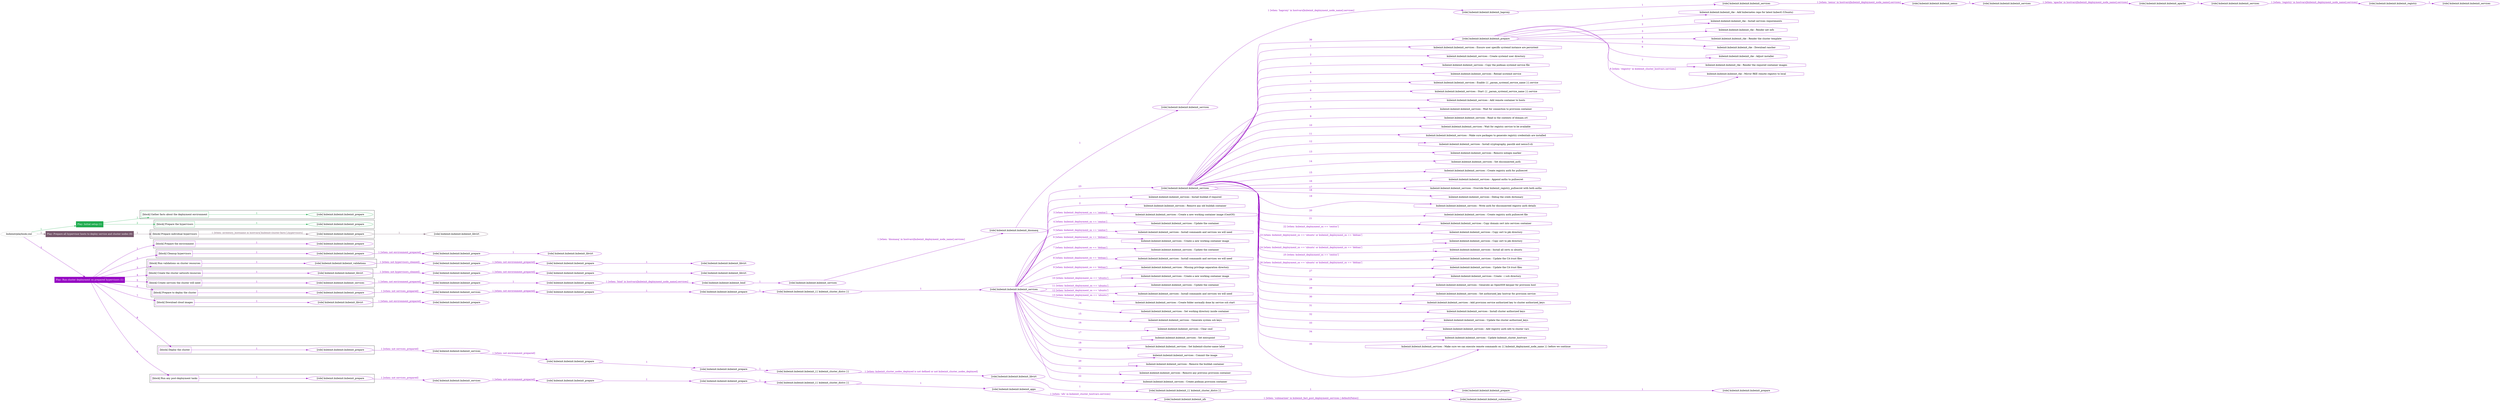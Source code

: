 digraph {
	graph [concentrate=true ordering=in rankdir=LR ratio=fill]
	edge [esep=5 sep=10]
	"kubeinit/playbook.yml" [id=root_node style=dotted]
	play_36600207 [label="Play: Initial setup (1)" color="#20ac50" fontcolor="#ffffff" id=play_36600207 shape=box style=filled tooltip=localhost]
	"kubeinit/playbook.yml" -> play_36600207 [label="1 " color="#20ac50" fontcolor="#20ac50" id=edge_8ca0c469 labeltooltip="1 " tooltip="1 "]
	subgraph "kubeinit.kubeinit.kubeinit_prepare" {
		role_40f78d04 [label="[role] kubeinit.kubeinit.kubeinit_prepare" color="#20ac50" id=role_40f78d04 tooltip="kubeinit.kubeinit.kubeinit_prepare"]
	}
	subgraph "kubeinit.kubeinit.kubeinit_prepare" {
		role_39e07226 [label="[role] kubeinit.kubeinit.kubeinit_prepare" color="#20ac50" id=role_39e07226 tooltip="kubeinit.kubeinit.kubeinit_prepare"]
	}
	subgraph "Play: Initial setup (1)" {
		play_36600207 -> block_689c0315 [label=1 color="#20ac50" fontcolor="#20ac50" id=edge_6d0d5698 labeltooltip=1 tooltip=1]
		subgraph cluster_block_689c0315 {
			block_689c0315 [label="[block] Gather facts about the deployment environment" color="#20ac50" id=block_689c0315 labeltooltip="Gather facts about the deployment environment" shape=box tooltip="Gather facts about the deployment environment"]
			block_689c0315 -> role_40f78d04 [label="1 " color="#20ac50" fontcolor="#20ac50" id=edge_80576fde labeltooltip="1 " tooltip="1 "]
		}
		play_36600207 -> block_a95a8f06 [label=2 color="#20ac50" fontcolor="#20ac50" id=edge_4c0a9257 labeltooltip=2 tooltip=2]
		subgraph cluster_block_a95a8f06 {
			block_a95a8f06 [label="[block] Prepare the hypervisors" color="#20ac50" id=block_a95a8f06 labeltooltip="Prepare the hypervisors" shape=box tooltip="Prepare the hypervisors"]
			block_a95a8f06 -> role_39e07226 [label="1 " color="#20ac50" fontcolor="#20ac50" id=edge_a6edf33b labeltooltip="1 " tooltip="1 "]
		}
	}
	play_8a3be6c2 [label="Play: Prepare all hypervisor hosts to deploy service and cluster nodes (0)" color="#76566b" fontcolor="#ffffff" id=play_8a3be6c2 shape=box style=filled tooltip="Play: Prepare all hypervisor hosts to deploy service and cluster nodes (0)"]
	"kubeinit/playbook.yml" -> play_8a3be6c2 [label="2 " color="#76566b" fontcolor="#76566b" id=edge_3a07bc07 labeltooltip="2 " tooltip="2 "]
	subgraph "kubeinit.kubeinit.kubeinit_libvirt" {
		role_49f1b522 [label="[role] kubeinit.kubeinit.kubeinit_libvirt" color="#76566b" id=role_49f1b522 tooltip="kubeinit.kubeinit.kubeinit_libvirt"]
	}
	subgraph "kubeinit.kubeinit.kubeinit_prepare" {
		role_62247577 [label="[role] kubeinit.kubeinit.kubeinit_prepare" color="#76566b" id=role_62247577 tooltip="kubeinit.kubeinit.kubeinit_prepare"]
		role_62247577 -> role_49f1b522 [label="1 " color="#76566b" fontcolor="#76566b" id=edge_616ef681 labeltooltip="1 " tooltip="1 "]
	}
	subgraph "Play: Prepare all hypervisor hosts to deploy service and cluster nodes (0)" {
		play_8a3be6c2 -> block_6b690548 [label=1 color="#76566b" fontcolor="#76566b" id=edge_b6925445 labeltooltip=1 tooltip=1]
		subgraph cluster_block_6b690548 {
			block_6b690548 [label="[block] Prepare individual hypervisors" color="#76566b" id=block_6b690548 labeltooltip="Prepare individual hypervisors" shape=box tooltip="Prepare individual hypervisors"]
			block_6b690548 -> role_62247577 [label="1 [when: inventory_hostname in hostvars['kubeinit-cluster-facts'].hypervisors]" color="#76566b" fontcolor="#76566b" id=edge_3c30e774 labeltooltip="1 [when: inventory_hostname in hostvars['kubeinit-cluster-facts'].hypervisors]" tooltip="1 [when: inventory_hostname in hostvars['kubeinit-cluster-facts'].hypervisors]"]
		}
	}
	play_5730c093 [label="Play: Run cluster deployment on prepared hypervisors (1)" color="#9609c3" fontcolor="#ffffff" id=play_5730c093 shape=box style=filled tooltip=localhost]
	"kubeinit/playbook.yml" -> play_5730c093 [label="3 " color="#9609c3" fontcolor="#9609c3" id=edge_936cf620 labeltooltip="3 " tooltip="3 "]
	subgraph "kubeinit.kubeinit.kubeinit_prepare" {
		role_afbb3558 [label="[role] kubeinit.kubeinit.kubeinit_prepare" color="#9609c3" id=role_afbb3558 tooltip="kubeinit.kubeinit.kubeinit_prepare"]
	}
	subgraph "kubeinit.kubeinit.kubeinit_libvirt" {
		role_a771a05e [label="[role] kubeinit.kubeinit.kubeinit_libvirt" color="#9609c3" id=role_a771a05e tooltip="kubeinit.kubeinit.kubeinit_libvirt"]
	}
	subgraph "kubeinit.kubeinit.kubeinit_prepare" {
		role_9a0e8060 [label="[role] kubeinit.kubeinit.kubeinit_prepare" color="#9609c3" id=role_9a0e8060 tooltip="kubeinit.kubeinit.kubeinit_prepare"]
		role_9a0e8060 -> role_a771a05e [label="1 " color="#9609c3" fontcolor="#9609c3" id=edge_e6e3dab8 labeltooltip="1 " tooltip="1 "]
	}
	subgraph "kubeinit.kubeinit.kubeinit_prepare" {
		role_b4ebb373 [label="[role] kubeinit.kubeinit.kubeinit_prepare" color="#9609c3" id=role_b4ebb373 tooltip="kubeinit.kubeinit.kubeinit_prepare"]
		role_b4ebb373 -> role_9a0e8060 [label="1 [when: not environment_prepared]" color="#9609c3" fontcolor="#9609c3" id=edge_bbd96e71 labeltooltip="1 [when: not environment_prepared]" tooltip="1 [when: not environment_prepared]"]
	}
	subgraph "kubeinit.kubeinit.kubeinit_libvirt" {
		role_97cdd488 [label="[role] kubeinit.kubeinit.kubeinit_libvirt" color="#9609c3" id=role_97cdd488 tooltip="kubeinit.kubeinit.kubeinit_libvirt"]
	}
	subgraph "kubeinit.kubeinit.kubeinit_prepare" {
		role_a931d263 [label="[role] kubeinit.kubeinit.kubeinit_prepare" color="#9609c3" id=role_a931d263 tooltip="kubeinit.kubeinit.kubeinit_prepare"]
		role_a931d263 -> role_97cdd488 [label="1 " color="#9609c3" fontcolor="#9609c3" id=edge_bd99ff38 labeltooltip="1 " tooltip="1 "]
	}
	subgraph "kubeinit.kubeinit.kubeinit_prepare" {
		role_934d7b1d [label="[role] kubeinit.kubeinit.kubeinit_prepare" color="#9609c3" id=role_934d7b1d tooltip="kubeinit.kubeinit.kubeinit_prepare"]
		role_934d7b1d -> role_a931d263 [label="1 [when: not environment_prepared]" color="#9609c3" fontcolor="#9609c3" id=edge_9317a96e labeltooltip="1 [when: not environment_prepared]" tooltip="1 [when: not environment_prepared]"]
	}
	subgraph "kubeinit.kubeinit.kubeinit_validations" {
		role_0ec77ddd [label="[role] kubeinit.kubeinit.kubeinit_validations" color="#9609c3" id=role_0ec77ddd tooltip="kubeinit.kubeinit.kubeinit_validations"]
		role_0ec77ddd -> role_934d7b1d [label="1 [when: not hypervisors_cleaned]" color="#9609c3" fontcolor="#9609c3" id=edge_970c1dc2 labeltooltip="1 [when: not hypervisors_cleaned]" tooltip="1 [when: not hypervisors_cleaned]"]
	}
	subgraph "kubeinit.kubeinit.kubeinit_libvirt" {
		role_eaad178a [label="[role] kubeinit.kubeinit.kubeinit_libvirt" color="#9609c3" id=role_eaad178a tooltip="kubeinit.kubeinit.kubeinit_libvirt"]
	}
	subgraph "kubeinit.kubeinit.kubeinit_prepare" {
		role_29bd32f8 [label="[role] kubeinit.kubeinit.kubeinit_prepare" color="#9609c3" id=role_29bd32f8 tooltip="kubeinit.kubeinit.kubeinit_prepare"]
		role_29bd32f8 -> role_eaad178a [label="1 " color="#9609c3" fontcolor="#9609c3" id=edge_5e160c08 labeltooltip="1 " tooltip="1 "]
	}
	subgraph "kubeinit.kubeinit.kubeinit_prepare" {
		role_c62e41a2 [label="[role] kubeinit.kubeinit.kubeinit_prepare" color="#9609c3" id=role_c62e41a2 tooltip="kubeinit.kubeinit.kubeinit_prepare"]
		role_c62e41a2 -> role_29bd32f8 [label="1 [when: not environment_prepared]" color="#9609c3" fontcolor="#9609c3" id=edge_34c25421 labeltooltip="1 [when: not environment_prepared]" tooltip="1 [when: not environment_prepared]"]
	}
	subgraph "kubeinit.kubeinit.kubeinit_libvirt" {
		role_11ffec40 [label="[role] kubeinit.kubeinit.kubeinit_libvirt" color="#9609c3" id=role_11ffec40 tooltip="kubeinit.kubeinit.kubeinit_libvirt"]
		role_11ffec40 -> role_c62e41a2 [label="1 [when: not hypervisors_cleaned]" color="#9609c3" fontcolor="#9609c3" id=edge_56dd7169 labeltooltip="1 [when: not hypervisors_cleaned]" tooltip="1 [when: not hypervisors_cleaned]"]
	}
	subgraph "kubeinit.kubeinit.kubeinit_services" {
		role_1e18f0aa [label="[role] kubeinit.kubeinit.kubeinit_services" color="#9609c3" id=role_1e18f0aa tooltip="kubeinit.kubeinit.kubeinit_services"]
	}
	subgraph "kubeinit.kubeinit.kubeinit_registry" {
		role_d12eb6ae [label="[role] kubeinit.kubeinit.kubeinit_registry" color="#9609c3" id=role_d12eb6ae tooltip="kubeinit.kubeinit.kubeinit_registry"]
		role_d12eb6ae -> role_1e18f0aa [label="1 " color="#9609c3" fontcolor="#9609c3" id=edge_eeda302d labeltooltip="1 " tooltip="1 "]
	}
	subgraph "kubeinit.kubeinit.kubeinit_services" {
		role_8e77c6ef [label="[role] kubeinit.kubeinit.kubeinit_services" color="#9609c3" id=role_8e77c6ef tooltip="kubeinit.kubeinit.kubeinit_services"]
		role_8e77c6ef -> role_d12eb6ae [label="1 [when: 'registry' in hostvars[kubeinit_deployment_node_name].services]" color="#9609c3" fontcolor="#9609c3" id=edge_0a766f05 labeltooltip="1 [when: 'registry' in hostvars[kubeinit_deployment_node_name].services]" tooltip="1 [when: 'registry' in hostvars[kubeinit_deployment_node_name].services]"]
	}
	subgraph "kubeinit.kubeinit.kubeinit_apache" {
		role_786febec [label="[role] kubeinit.kubeinit.kubeinit_apache" color="#9609c3" id=role_786febec tooltip="kubeinit.kubeinit.kubeinit_apache"]
		role_786febec -> role_8e77c6ef [label="1 " color="#9609c3" fontcolor="#9609c3" id=edge_d592caa1 labeltooltip="1 " tooltip="1 "]
	}
	subgraph "kubeinit.kubeinit.kubeinit_services" {
		role_ca6ac748 [label="[role] kubeinit.kubeinit.kubeinit_services" color="#9609c3" id=role_ca6ac748 tooltip="kubeinit.kubeinit.kubeinit_services"]
		role_ca6ac748 -> role_786febec [label="1 [when: 'apache' in hostvars[kubeinit_deployment_node_name].services]" color="#9609c3" fontcolor="#9609c3" id=edge_fb642fc2 labeltooltip="1 [when: 'apache' in hostvars[kubeinit_deployment_node_name].services]" tooltip="1 [when: 'apache' in hostvars[kubeinit_deployment_node_name].services]"]
	}
	subgraph "kubeinit.kubeinit.kubeinit_nexus" {
		role_7aa4c09b [label="[role] kubeinit.kubeinit.kubeinit_nexus" color="#9609c3" id=role_7aa4c09b tooltip="kubeinit.kubeinit.kubeinit_nexus"]
		role_7aa4c09b -> role_ca6ac748 [label="1 " color="#9609c3" fontcolor="#9609c3" id=edge_1f1dc25f labeltooltip="1 " tooltip="1 "]
	}
	subgraph "kubeinit.kubeinit.kubeinit_services" {
		role_0f6823d0 [label="[role] kubeinit.kubeinit.kubeinit_services" color="#9609c3" id=role_0f6823d0 tooltip="kubeinit.kubeinit.kubeinit_services"]
		role_0f6823d0 -> role_7aa4c09b [label="1 [when: 'nexus' in hostvars[kubeinit_deployment_node_name].services]" color="#9609c3" fontcolor="#9609c3" id=edge_3cc731c8 labeltooltip="1 [when: 'nexus' in hostvars[kubeinit_deployment_node_name].services]" tooltip="1 [when: 'nexus' in hostvars[kubeinit_deployment_node_name].services]"]
	}
	subgraph "kubeinit.kubeinit.kubeinit_haproxy" {
		role_0e31452b [label="[role] kubeinit.kubeinit.kubeinit_haproxy" color="#9609c3" id=role_0e31452b tooltip="kubeinit.kubeinit.kubeinit_haproxy"]
		role_0e31452b -> role_0f6823d0 [label="1 " color="#9609c3" fontcolor="#9609c3" id=edge_cad9443b labeltooltip="1 " tooltip="1 "]
	}
	subgraph "kubeinit.kubeinit.kubeinit_services" {
		role_7c5d6190 [label="[role] kubeinit.kubeinit.kubeinit_services" color="#9609c3" id=role_7c5d6190 tooltip="kubeinit.kubeinit.kubeinit_services"]
		role_7c5d6190 -> role_0e31452b [label="1 [when: 'haproxy' in hostvars[kubeinit_deployment_node_name].services]" color="#9609c3" fontcolor="#9609c3" id=edge_80e499c8 labeltooltip="1 [when: 'haproxy' in hostvars[kubeinit_deployment_node_name].services]" tooltip="1 [when: 'haproxy' in hostvars[kubeinit_deployment_node_name].services]"]
	}
	subgraph "kubeinit.kubeinit.kubeinit_dnsmasq" {
		role_066e0f56 [label="[role] kubeinit.kubeinit.kubeinit_dnsmasq" color="#9609c3" id=role_066e0f56 tooltip="kubeinit.kubeinit.kubeinit_dnsmasq"]
		role_066e0f56 -> role_7c5d6190 [label="1 " color="#9609c3" fontcolor="#9609c3" id=edge_73cbe9dd labeltooltip="1 " tooltip="1 "]
	}
	subgraph "kubeinit.kubeinit.kubeinit_services" {
		role_c663b938 [label="[role] kubeinit.kubeinit.kubeinit_services" color="#9609c3" id=role_c663b938 tooltip="kubeinit.kubeinit.kubeinit_services"]
		role_c663b938 -> role_066e0f56 [label="1 [when: 'dnsmasq' in hostvars[kubeinit_deployment_node_name].services]" color="#9609c3" fontcolor="#9609c3" id=edge_7b62e966 labeltooltip="1 [when: 'dnsmasq' in hostvars[kubeinit_deployment_node_name].services]" tooltip="1 [when: 'dnsmasq' in hostvars[kubeinit_deployment_node_name].services]"]
	}
	subgraph "kubeinit.kubeinit.kubeinit_bind" {
		role_5032b51f [label="[role] kubeinit.kubeinit.kubeinit_bind" color="#9609c3" id=role_5032b51f tooltip="kubeinit.kubeinit.kubeinit_bind"]
		role_5032b51f -> role_c663b938 [label="1 " color="#9609c3" fontcolor="#9609c3" id=edge_0d14f16e labeltooltip="1 " tooltip="1 "]
	}
	subgraph "kubeinit.kubeinit.kubeinit_prepare" {
		role_a3ce1922 [label="[role] kubeinit.kubeinit.kubeinit_prepare" color="#9609c3" id=role_a3ce1922 tooltip="kubeinit.kubeinit.kubeinit_prepare"]
		role_a3ce1922 -> role_5032b51f [label="1 [when: 'bind' in hostvars[kubeinit_deployment_node_name].services]" color="#9609c3" fontcolor="#9609c3" id=edge_03561fbb labeltooltip="1 [when: 'bind' in hostvars[kubeinit_deployment_node_name].services]" tooltip="1 [when: 'bind' in hostvars[kubeinit_deployment_node_name].services]"]
	}
	subgraph "kubeinit.kubeinit.kubeinit_prepare" {
		role_dcfea736 [label="[role] kubeinit.kubeinit.kubeinit_prepare" color="#9609c3" id=role_dcfea736 tooltip="kubeinit.kubeinit.kubeinit_prepare"]
		role_dcfea736 -> role_a3ce1922 [label="1 " color="#9609c3" fontcolor="#9609c3" id=edge_46b7e909 labeltooltip="1 " tooltip="1 "]
	}
	subgraph "kubeinit.kubeinit.kubeinit_services" {
		role_7f4c1078 [label="[role] kubeinit.kubeinit.kubeinit_services" color="#9609c3" id=role_7f4c1078 tooltip="kubeinit.kubeinit.kubeinit_services"]
		role_7f4c1078 -> role_dcfea736 [label="1 [when: not environment_prepared]" color="#9609c3" fontcolor="#9609c3" id=edge_505c0f69 labeltooltip="1 [when: not environment_prepared]" tooltip="1 [when: not environment_prepared]"]
	}
	subgraph "kubeinit.kubeinit.kubeinit_prepare" {
		role_a2ef8e57 [label="[role] kubeinit.kubeinit.kubeinit_prepare" color="#9609c3" id=role_a2ef8e57 tooltip="kubeinit.kubeinit.kubeinit_prepare"]
		task_3e641977 [label="kubeinit.kubeinit.kubeinit_rke : Add kubernetes repo for latest kubectl (Ubuntu)" color="#9609c3" hello="kubeinit.kubeinit.kubeinit_rke : Add kubernetes repo for latest kubectl (Ubuntu)" id=task_3e641977 shape=octagon tooltip="kubeinit.kubeinit.kubeinit_rke : Add kubernetes repo for latest kubectl (Ubuntu)"]
		role_a2ef8e57 -> task_3e641977 [label="1 " color="#9609c3" fontcolor="#9609c3" id=edge_32e83617 labeltooltip="1 " tooltip="1 "]
		task_abfe2e0f [label="kubeinit.kubeinit.kubeinit_rke : Install services requirements" color="#9609c3" hello="kubeinit.kubeinit.kubeinit_rke : Install services requirements" id=task_abfe2e0f shape=octagon tooltip="kubeinit.kubeinit.kubeinit_rke : Install services requirements"]
		role_a2ef8e57 -> task_abfe2e0f [label="2 " color="#9609c3" fontcolor="#9609c3" id=edge_9d224553 labeltooltip="2 " tooltip="2 "]
		task_6d5c64e2 [label="kubeinit.kubeinit.kubeinit_rke : Render net info" color="#9609c3" hello="kubeinit.kubeinit.kubeinit_rke : Render net info" id=task_6d5c64e2 shape=octagon tooltip="kubeinit.kubeinit.kubeinit_rke : Render net info"]
		role_a2ef8e57 -> task_6d5c64e2 [label="3 " color="#9609c3" fontcolor="#9609c3" id=edge_fb332752 labeltooltip="3 " tooltip="3 "]
		task_1ad5f45e [label="kubeinit.kubeinit.kubeinit_rke : Render the cluster template" color="#9609c3" hello="kubeinit.kubeinit.kubeinit_rke : Render the cluster template" id=task_1ad5f45e shape=octagon tooltip="kubeinit.kubeinit.kubeinit_rke : Render the cluster template"]
		role_a2ef8e57 -> task_1ad5f45e [label="4 " color="#9609c3" fontcolor="#9609c3" id=edge_dd7fc434 labeltooltip="4 " tooltip="4 "]
		task_97a7b7ef [label="kubeinit.kubeinit.kubeinit_rke : Download rancher" color="#9609c3" hello="kubeinit.kubeinit.kubeinit_rke : Download rancher" id=task_97a7b7ef shape=octagon tooltip="kubeinit.kubeinit.kubeinit_rke : Download rancher"]
		role_a2ef8e57 -> task_97a7b7ef [label="5 " color="#9609c3" fontcolor="#9609c3" id=edge_e940cd32 labeltooltip="5 " tooltip="5 "]
		task_c7c53708 [label="kubeinit.kubeinit.kubeinit_rke : Adjust installer" color="#9609c3" hello="kubeinit.kubeinit.kubeinit_rke : Adjust installer" id=task_c7c53708 shape=octagon tooltip="kubeinit.kubeinit.kubeinit_rke : Adjust installer"]
		role_a2ef8e57 -> task_c7c53708 [label="6 " color="#9609c3" fontcolor="#9609c3" id=edge_06e197e2 labeltooltip="6 " tooltip="6 "]
		task_36725707 [label="kubeinit.kubeinit.kubeinit_rke : Render the required container images" color="#9609c3" hello="kubeinit.kubeinit.kubeinit_rke : Render the required container images" id=task_36725707 shape=octagon tooltip="kubeinit.kubeinit.kubeinit_rke : Render the required container images"]
		role_a2ef8e57 -> task_36725707 [label="7 " color="#9609c3" fontcolor="#9609c3" id=edge_478ed36e labeltooltip="7 " tooltip="7 "]
		task_9ded7741 [label="kubeinit.kubeinit.kubeinit_rke : Mirror RKE remote registry to local" color="#9609c3" hello="kubeinit.kubeinit.kubeinit_rke : Mirror RKE remote registry to local" id=task_9ded7741 shape=octagon tooltip="kubeinit.kubeinit.kubeinit_rke : Mirror RKE remote registry to local"]
		role_a2ef8e57 -> task_9ded7741 [label="8 [when: 'registry' in kubeinit_cluster_hostvars.services]" color="#9609c3" fontcolor="#9609c3" id=edge_d3a864c6 labeltooltip="8 [when: 'registry' in kubeinit_cluster_hostvars.services]" tooltip="8 [when: 'registry' in kubeinit_cluster_hostvars.services]"]
	}
	subgraph "kubeinit.kubeinit.kubeinit_services" {
		role_83ef816b [label="[role] kubeinit.kubeinit.kubeinit_services" color="#9609c3" id=role_83ef816b tooltip="kubeinit.kubeinit.kubeinit_services"]
		task_42cd2db9 [label="kubeinit.kubeinit.kubeinit_services : Ensure user specific systemd instance are persistent" color="#9609c3" hello="kubeinit.kubeinit.kubeinit_services : Ensure user specific systemd instance are persistent" id=task_42cd2db9 shape=octagon tooltip="kubeinit.kubeinit.kubeinit_services : Ensure user specific systemd instance are persistent"]
		role_83ef816b -> task_42cd2db9 [label="1 " color="#9609c3" fontcolor="#9609c3" id=edge_aea44856 labeltooltip="1 " tooltip="1 "]
		task_5a15037f [label="kubeinit.kubeinit.kubeinit_services : Create systemd user directory" color="#9609c3" hello="kubeinit.kubeinit.kubeinit_services : Create systemd user directory" id=task_5a15037f shape=octagon tooltip="kubeinit.kubeinit.kubeinit_services : Create systemd user directory"]
		role_83ef816b -> task_5a15037f [label="2 " color="#9609c3" fontcolor="#9609c3" id=edge_9f82e30f labeltooltip="2 " tooltip="2 "]
		task_ae4e157f [label="kubeinit.kubeinit.kubeinit_services : Copy the podman systemd service file" color="#9609c3" hello="kubeinit.kubeinit.kubeinit_services : Copy the podman systemd service file" id=task_ae4e157f shape=octagon tooltip="kubeinit.kubeinit.kubeinit_services : Copy the podman systemd service file"]
		role_83ef816b -> task_ae4e157f [label="3 " color="#9609c3" fontcolor="#9609c3" id=edge_3c906fed labeltooltip="3 " tooltip="3 "]
		task_7e207f13 [label="kubeinit.kubeinit.kubeinit_services : Reload systemd service" color="#9609c3" hello="kubeinit.kubeinit.kubeinit_services : Reload systemd service" id=task_7e207f13 shape=octagon tooltip="kubeinit.kubeinit.kubeinit_services : Reload systemd service"]
		role_83ef816b -> task_7e207f13 [label="4 " color="#9609c3" fontcolor="#9609c3" id=edge_da4d553f labeltooltip="4 " tooltip="4 "]
		task_b2ccfaa5 [label="kubeinit.kubeinit.kubeinit_services : Enable {{ _param_systemd_service_name }}.service" color="#9609c3" hello="kubeinit.kubeinit.kubeinit_services : Enable {{ _param_systemd_service_name }}.service" id=task_b2ccfaa5 shape=octagon tooltip="kubeinit.kubeinit.kubeinit_services : Enable {{ _param_systemd_service_name }}.service"]
		role_83ef816b -> task_b2ccfaa5 [label="5 " color="#9609c3" fontcolor="#9609c3" id=edge_dcc43a18 labeltooltip="5 " tooltip="5 "]
		task_bdf73be1 [label="kubeinit.kubeinit.kubeinit_services : Start {{ _param_systemd_service_name }}.service" color="#9609c3" hello="kubeinit.kubeinit.kubeinit_services : Start {{ _param_systemd_service_name }}.service" id=task_bdf73be1 shape=octagon tooltip="kubeinit.kubeinit.kubeinit_services : Start {{ _param_systemd_service_name }}.service"]
		role_83ef816b -> task_bdf73be1 [label="6 " color="#9609c3" fontcolor="#9609c3" id=edge_225f743c labeltooltip="6 " tooltip="6 "]
		task_e42975f0 [label="kubeinit.kubeinit.kubeinit_services : Add remote container to hosts" color="#9609c3" hello="kubeinit.kubeinit.kubeinit_services : Add remote container to hosts" id=task_e42975f0 shape=octagon tooltip="kubeinit.kubeinit.kubeinit_services : Add remote container to hosts"]
		role_83ef816b -> task_e42975f0 [label="7 " color="#9609c3" fontcolor="#9609c3" id=edge_bd6e1761 labeltooltip="7 " tooltip="7 "]
		task_1a046b90 [label="kubeinit.kubeinit.kubeinit_services : Wait for connection to provision container" color="#9609c3" hello="kubeinit.kubeinit.kubeinit_services : Wait for connection to provision container" id=task_1a046b90 shape=octagon tooltip="kubeinit.kubeinit.kubeinit_services : Wait for connection to provision container"]
		role_83ef816b -> task_1a046b90 [label="8 " color="#9609c3" fontcolor="#9609c3" id=edge_2147a2c1 labeltooltip="8 " tooltip="8 "]
		task_4da0cb88 [label="kubeinit.kubeinit.kubeinit_services : Read in the contents of domain.crt" color="#9609c3" hello="kubeinit.kubeinit.kubeinit_services : Read in the contents of domain.crt" id=task_4da0cb88 shape=octagon tooltip="kubeinit.kubeinit.kubeinit_services : Read in the contents of domain.crt"]
		role_83ef816b -> task_4da0cb88 [label="9 " color="#9609c3" fontcolor="#9609c3" id=edge_2b8551d1 labeltooltip="9 " tooltip="9 "]
		task_c9e6df2d [label="kubeinit.kubeinit.kubeinit_services : Wait for registry service to be available" color="#9609c3" hello="kubeinit.kubeinit.kubeinit_services : Wait for registry service to be available" id=task_c9e6df2d shape=octagon tooltip="kubeinit.kubeinit.kubeinit_services : Wait for registry service to be available"]
		role_83ef816b -> task_c9e6df2d [label="10 " color="#9609c3" fontcolor="#9609c3" id=edge_b84524c6 labeltooltip="10 " tooltip="10 "]
		task_d5e68450 [label="kubeinit.kubeinit.kubeinit_services : Make sure packages to generate registry credentials are installed" color="#9609c3" hello="kubeinit.kubeinit.kubeinit_services : Make sure packages to generate registry credentials are installed" id=task_d5e68450 shape=octagon tooltip="kubeinit.kubeinit.kubeinit_services : Make sure packages to generate registry credentials are installed"]
		role_83ef816b -> task_d5e68450 [label="11 " color="#9609c3" fontcolor="#9609c3" id=edge_5f7e0885 labeltooltip="11 " tooltip="11 "]
		task_04d89295 [label="kubeinit.kubeinit.kubeinit_services : Install cryptography, passlib and nexus3-cli" color="#9609c3" hello="kubeinit.kubeinit.kubeinit_services : Install cryptography, passlib and nexus3-cli" id=task_04d89295 shape=octagon tooltip="kubeinit.kubeinit.kubeinit_services : Install cryptography, passlib and nexus3-cli"]
		role_83ef816b -> task_04d89295 [label="12 " color="#9609c3" fontcolor="#9609c3" id=edge_6220e110 labeltooltip="12 " tooltip="12 "]
		task_c7e4e363 [label="kubeinit.kubeinit.kubeinit_services : Remove nologin marker" color="#9609c3" hello="kubeinit.kubeinit.kubeinit_services : Remove nologin marker" id=task_c7e4e363 shape=octagon tooltip="kubeinit.kubeinit.kubeinit_services : Remove nologin marker"]
		role_83ef816b -> task_c7e4e363 [label="13 " color="#9609c3" fontcolor="#9609c3" id=edge_5dee631f labeltooltip="13 " tooltip="13 "]
		task_32b3db18 [label="kubeinit.kubeinit.kubeinit_services : Set disconnected_auth" color="#9609c3" hello="kubeinit.kubeinit.kubeinit_services : Set disconnected_auth" id=task_32b3db18 shape=octagon tooltip="kubeinit.kubeinit.kubeinit_services : Set disconnected_auth"]
		role_83ef816b -> task_32b3db18 [label="14 " color="#9609c3" fontcolor="#9609c3" id=edge_7c5b140c labeltooltip="14 " tooltip="14 "]
		task_2e26edca [label="kubeinit.kubeinit.kubeinit_services : Create registry auth for pullsecret" color="#9609c3" hello="kubeinit.kubeinit.kubeinit_services : Create registry auth for pullsecret" id=task_2e26edca shape=octagon tooltip="kubeinit.kubeinit.kubeinit_services : Create registry auth for pullsecret"]
		role_83ef816b -> task_2e26edca [label="15 " color="#9609c3" fontcolor="#9609c3" id=edge_6d1513fc labeltooltip="15 " tooltip="15 "]
		task_79f5f2f3 [label="kubeinit.kubeinit.kubeinit_services : Append auths to pullsecret" color="#9609c3" hello="kubeinit.kubeinit.kubeinit_services : Append auths to pullsecret" id=task_79f5f2f3 shape=octagon tooltip="kubeinit.kubeinit.kubeinit_services : Append auths to pullsecret"]
		role_83ef816b -> task_79f5f2f3 [label="16 " color="#9609c3" fontcolor="#9609c3" id=edge_e8e650e9 labeltooltip="16 " tooltip="16 "]
		task_01979609 [label="kubeinit.kubeinit.kubeinit_services : Override final kubeinit_registry_pullsecret with both auths" color="#9609c3" hello="kubeinit.kubeinit.kubeinit_services : Override final kubeinit_registry_pullsecret with both auths" id=task_01979609 shape=octagon tooltip="kubeinit.kubeinit.kubeinit_services : Override final kubeinit_registry_pullsecret with both auths"]
		role_83ef816b -> task_01979609 [label="17 " color="#9609c3" fontcolor="#9609c3" id=edge_c5617fc1 labeltooltip="17 " tooltip="17 "]
		task_2ce51c09 [label="kubeinit.kubeinit.kubeinit_services : Debug the creds dictionary" color="#9609c3" hello="kubeinit.kubeinit.kubeinit_services : Debug the creds dictionary" id=task_2ce51c09 shape=octagon tooltip="kubeinit.kubeinit.kubeinit_services : Debug the creds dictionary"]
		role_83ef816b -> task_2ce51c09 [label="18 " color="#9609c3" fontcolor="#9609c3" id=edge_c20a4760 labeltooltip="18 " tooltip="18 "]
		task_a362d4c2 [label="kubeinit.kubeinit.kubeinit_services : Write auth for disconnected registry auth details" color="#9609c3" hello="kubeinit.kubeinit.kubeinit_services : Write auth for disconnected registry auth details" id=task_a362d4c2 shape=octagon tooltip="kubeinit.kubeinit.kubeinit_services : Write auth for disconnected registry auth details"]
		role_83ef816b -> task_a362d4c2 [label="19 " color="#9609c3" fontcolor="#9609c3" id=edge_ef8a8b8c labeltooltip="19 " tooltip="19 "]
		task_53cd56e2 [label="kubeinit.kubeinit.kubeinit_services : Create registry auth pullsecret file" color="#9609c3" hello="kubeinit.kubeinit.kubeinit_services : Create registry auth pullsecret file" id=task_53cd56e2 shape=octagon tooltip="kubeinit.kubeinit.kubeinit_services : Create registry auth pullsecret file"]
		role_83ef816b -> task_53cd56e2 [label="20 " color="#9609c3" fontcolor="#9609c3" id=edge_02bf7631 labeltooltip="20 " tooltip="20 "]
		task_0092297e [label="kubeinit.kubeinit.kubeinit_services : Copy domain cert into services container" color="#9609c3" hello="kubeinit.kubeinit.kubeinit_services : Copy domain cert into services container" id=task_0092297e shape=octagon tooltip="kubeinit.kubeinit.kubeinit_services : Copy domain cert into services container"]
		role_83ef816b -> task_0092297e [label="21 " color="#9609c3" fontcolor="#9609c3" id=edge_b1c63d73 labeltooltip="21 " tooltip="21 "]
		task_d4481b01 [label="kubeinit.kubeinit.kubeinit_services : Copy cert to pki directory" color="#9609c3" hello="kubeinit.kubeinit.kubeinit_services : Copy cert to pki directory" id=task_d4481b01 shape=octagon tooltip="kubeinit.kubeinit.kubeinit_services : Copy cert to pki directory"]
		role_83ef816b -> task_d4481b01 [label="22 [when: kubeinit_deployment_os == 'centos']" color="#9609c3" fontcolor="#9609c3" id=edge_05b01783 labeltooltip="22 [when: kubeinit_deployment_os == 'centos']" tooltip="22 [when: kubeinit_deployment_os == 'centos']"]
		task_7f94b070 [label="kubeinit.kubeinit.kubeinit_services : Copy cert to pki directory" color="#9609c3" hello="kubeinit.kubeinit.kubeinit_services : Copy cert to pki directory" id=task_7f94b070 shape=octagon tooltip="kubeinit.kubeinit.kubeinit_services : Copy cert to pki directory"]
		role_83ef816b -> task_7f94b070 [label="23 [when: kubeinit_deployment_os == 'ubuntu' or kubeinit_deployment_os == 'debian']" color="#9609c3" fontcolor="#9609c3" id=edge_03ff5238 labeltooltip="23 [when: kubeinit_deployment_os == 'ubuntu' or kubeinit_deployment_os == 'debian']" tooltip="23 [when: kubeinit_deployment_os == 'ubuntu' or kubeinit_deployment_os == 'debian']"]
		task_80c9970d [label="kubeinit.kubeinit.kubeinit_services : Install all certs in ubuntu" color="#9609c3" hello="kubeinit.kubeinit.kubeinit_services : Install all certs in ubuntu" id=task_80c9970d shape=octagon tooltip="kubeinit.kubeinit.kubeinit_services : Install all certs in ubuntu"]
		role_83ef816b -> task_80c9970d [label="24 [when: kubeinit_deployment_os == 'ubuntu' or kubeinit_deployment_os == 'debian']" color="#9609c3" fontcolor="#9609c3" id=edge_1c4baf88 labeltooltip="24 [when: kubeinit_deployment_os == 'ubuntu' or kubeinit_deployment_os == 'debian']" tooltip="24 [when: kubeinit_deployment_os == 'ubuntu' or kubeinit_deployment_os == 'debian']"]
		task_909e8a0d [label="kubeinit.kubeinit.kubeinit_services : Update the CA trust files" color="#9609c3" hello="kubeinit.kubeinit.kubeinit_services : Update the CA trust files" id=task_909e8a0d shape=octagon tooltip="kubeinit.kubeinit.kubeinit_services : Update the CA trust files"]
		role_83ef816b -> task_909e8a0d [label="25 [when: kubeinit_deployment_os == 'centos']" color="#9609c3" fontcolor="#9609c3" id=edge_4b18c07f labeltooltip="25 [when: kubeinit_deployment_os == 'centos']" tooltip="25 [when: kubeinit_deployment_os == 'centos']"]
		task_f86bf09c [label="kubeinit.kubeinit.kubeinit_services : Update the CA trust files" color="#9609c3" hello="kubeinit.kubeinit.kubeinit_services : Update the CA trust files" id=task_f86bf09c shape=octagon tooltip="kubeinit.kubeinit.kubeinit_services : Update the CA trust files"]
		role_83ef816b -> task_f86bf09c [label="26 [when: kubeinit_deployment_os == 'ubuntu' or kubeinit_deployment_os == 'debian']" color="#9609c3" fontcolor="#9609c3" id=edge_646bab70 labeltooltip="26 [when: kubeinit_deployment_os == 'ubuntu' or kubeinit_deployment_os == 'debian']" tooltip="26 [when: kubeinit_deployment_os == 'ubuntu' or kubeinit_deployment_os == 'debian']"]
		task_8e850f1f [label="kubeinit.kubeinit.kubeinit_services : Create ~/.ssh directory" color="#9609c3" hello="kubeinit.kubeinit.kubeinit_services : Create ~/.ssh directory" id=task_8e850f1f shape=octagon tooltip="kubeinit.kubeinit.kubeinit_services : Create ~/.ssh directory"]
		role_83ef816b -> task_8e850f1f [label="27 " color="#9609c3" fontcolor="#9609c3" id=edge_82735d25 labeltooltip="27 " tooltip="27 "]
		task_6f003157 [label="kubeinit.kubeinit.kubeinit_services : Generate an OpenSSH keypair for provision host" color="#9609c3" hello="kubeinit.kubeinit.kubeinit_services : Generate an OpenSSH keypair for provision host" id=task_6f003157 shape=octagon tooltip="kubeinit.kubeinit.kubeinit_services : Generate an OpenSSH keypair for provision host"]
		role_83ef816b -> task_6f003157 [label="28 " color="#9609c3" fontcolor="#9609c3" id=edge_1edec0e3 labeltooltip="28 " tooltip="28 "]
		task_26adb11a [label="kubeinit.kubeinit.kubeinit_services : Set authorized_key hostvar for provision service" color="#9609c3" hello="kubeinit.kubeinit.kubeinit_services : Set authorized_key hostvar for provision service" id=task_26adb11a shape=octagon tooltip="kubeinit.kubeinit.kubeinit_services : Set authorized_key hostvar for provision service"]
		role_83ef816b -> task_26adb11a [label="29 " color="#9609c3" fontcolor="#9609c3" id=edge_552d62d2 labeltooltip="29 " tooltip="29 "]
		task_4a8b2013 [label="kubeinit.kubeinit.kubeinit_services : Add provision service authorized key to cluster authorized_keys" color="#9609c3" hello="kubeinit.kubeinit.kubeinit_services : Add provision service authorized key to cluster authorized_keys" id=task_4a8b2013 shape=octagon tooltip="kubeinit.kubeinit.kubeinit_services : Add provision service authorized key to cluster authorized_keys"]
		role_83ef816b -> task_4a8b2013 [label="30 " color="#9609c3" fontcolor="#9609c3" id=edge_693b5f52 labeltooltip="30 " tooltip="30 "]
		task_99123295 [label="kubeinit.kubeinit.kubeinit_services : Install cluster authorized keys" color="#9609c3" hello="kubeinit.kubeinit.kubeinit_services : Install cluster authorized keys" id=task_99123295 shape=octagon tooltip="kubeinit.kubeinit.kubeinit_services : Install cluster authorized keys"]
		role_83ef816b -> task_99123295 [label="31 " color="#9609c3" fontcolor="#9609c3" id=edge_31cda1d2 labeltooltip="31 " tooltip="31 "]
		task_0adc0087 [label="kubeinit.kubeinit.kubeinit_services : Update the cluster authorized_keys" color="#9609c3" hello="kubeinit.kubeinit.kubeinit_services : Update the cluster authorized_keys" id=task_0adc0087 shape=octagon tooltip="kubeinit.kubeinit.kubeinit_services : Update the cluster authorized_keys"]
		role_83ef816b -> task_0adc0087 [label="32 " color="#9609c3" fontcolor="#9609c3" id=edge_bd4e48ba labeltooltip="32 " tooltip="32 "]
		task_e2590340 [label="kubeinit.kubeinit.kubeinit_services : Add registry auth info to cluster vars" color="#9609c3" hello="kubeinit.kubeinit.kubeinit_services : Add registry auth info to cluster vars" id=task_e2590340 shape=octagon tooltip="kubeinit.kubeinit.kubeinit_services : Add registry auth info to cluster vars"]
		role_83ef816b -> task_e2590340 [label="33 " color="#9609c3" fontcolor="#9609c3" id=edge_e6dc0233 labeltooltip="33 " tooltip="33 "]
		task_41d6be0e [label="kubeinit.kubeinit.kubeinit_services : Update kubeinit_cluster_hostvars" color="#9609c3" hello="kubeinit.kubeinit.kubeinit_services : Update kubeinit_cluster_hostvars" id=task_41d6be0e shape=octagon tooltip="kubeinit.kubeinit.kubeinit_services : Update kubeinit_cluster_hostvars"]
		role_83ef816b -> task_41d6be0e [label="34 " color="#9609c3" fontcolor="#9609c3" id=edge_ee464b42 labeltooltip="34 " tooltip="34 "]
		task_42729ccd [label="kubeinit.kubeinit.kubeinit_services : Make sure we can execute remote commands on {{ kubeinit_deployment_node_name }} before we continue" color="#9609c3" hello="kubeinit.kubeinit.kubeinit_services : Make sure we can execute remote commands on {{ kubeinit_deployment_node_name }} before we continue" id=task_42729ccd shape=octagon tooltip="kubeinit.kubeinit.kubeinit_services : Make sure we can execute remote commands on {{ kubeinit_deployment_node_name }} before we continue"]
		role_83ef816b -> task_42729ccd [label="35 " color="#9609c3" fontcolor="#9609c3" id=edge_19f240c6 labeltooltip="35 " tooltip="35 "]
		role_83ef816b -> role_a2ef8e57 [label="36 " color="#9609c3" fontcolor="#9609c3" id=edge_7383e2b0 labeltooltip="36 " tooltip="36 "]
	}
	subgraph "kubeinit.kubeinit.kubeinit_services" {
		role_8d2dde5f [label="[role] kubeinit.kubeinit.kubeinit_services" color="#9609c3" id=role_8d2dde5f tooltip="kubeinit.kubeinit.kubeinit_services"]
		task_19358cbb [label="kubeinit.kubeinit.kubeinit_services : Install buildah if required" color="#9609c3" hello="kubeinit.kubeinit.kubeinit_services : Install buildah if required" id=task_19358cbb shape=octagon tooltip="kubeinit.kubeinit.kubeinit_services : Install buildah if required"]
		role_8d2dde5f -> task_19358cbb [label="1 " color="#9609c3" fontcolor="#9609c3" id=edge_abbc147e labeltooltip="1 " tooltip="1 "]
		task_04eea426 [label="kubeinit.kubeinit.kubeinit_services : Remove any old buildah container" color="#9609c3" hello="kubeinit.kubeinit.kubeinit_services : Remove any old buildah container" id=task_04eea426 shape=octagon tooltip="kubeinit.kubeinit.kubeinit_services : Remove any old buildah container"]
		role_8d2dde5f -> task_04eea426 [label="2 " color="#9609c3" fontcolor="#9609c3" id=edge_e0aea485 labeltooltip="2 " tooltip="2 "]
		task_fc7e30b0 [label="kubeinit.kubeinit.kubeinit_services : Create a new working container image (CentOS)" color="#9609c3" hello="kubeinit.kubeinit.kubeinit_services : Create a new working container image (CentOS)" id=task_fc7e30b0 shape=octagon tooltip="kubeinit.kubeinit.kubeinit_services : Create a new working container image (CentOS)"]
		role_8d2dde5f -> task_fc7e30b0 [label="3 [when: kubeinit_deployment_os == 'centos']" color="#9609c3" fontcolor="#9609c3" id=edge_e2b574bd labeltooltip="3 [when: kubeinit_deployment_os == 'centos']" tooltip="3 [when: kubeinit_deployment_os == 'centos']"]
		task_3cd23517 [label="kubeinit.kubeinit.kubeinit_services : Update the container" color="#9609c3" hello="kubeinit.kubeinit.kubeinit_services : Update the container" id=task_3cd23517 shape=octagon tooltip="kubeinit.kubeinit.kubeinit_services : Update the container"]
		role_8d2dde5f -> task_3cd23517 [label="4 [when: kubeinit_deployment_os == 'centos']" color="#9609c3" fontcolor="#9609c3" id=edge_17a398e7 labeltooltip="4 [when: kubeinit_deployment_os == 'centos']" tooltip="4 [when: kubeinit_deployment_os == 'centos']"]
		task_0bf221e7 [label="kubeinit.kubeinit.kubeinit_services : Install commands and services we will need" color="#9609c3" hello="kubeinit.kubeinit.kubeinit_services : Install commands and services we will need" id=task_0bf221e7 shape=octagon tooltip="kubeinit.kubeinit.kubeinit_services : Install commands and services we will need"]
		role_8d2dde5f -> task_0bf221e7 [label="5 [when: kubeinit_deployment_os == 'centos']" color="#9609c3" fontcolor="#9609c3" id=edge_bfa1b789 labeltooltip="5 [when: kubeinit_deployment_os == 'centos']" tooltip="5 [when: kubeinit_deployment_os == 'centos']"]
		task_504b10bc [label="kubeinit.kubeinit.kubeinit_services : Create a new working container image" color="#9609c3" hello="kubeinit.kubeinit.kubeinit_services : Create a new working container image" id=task_504b10bc shape=octagon tooltip="kubeinit.kubeinit.kubeinit_services : Create a new working container image"]
		role_8d2dde5f -> task_504b10bc [label="6 [when: kubeinit_deployment_os == 'debian']" color="#9609c3" fontcolor="#9609c3" id=edge_e0387ac2 labeltooltip="6 [when: kubeinit_deployment_os == 'debian']" tooltip="6 [when: kubeinit_deployment_os == 'debian']"]
		task_8db70df4 [label="kubeinit.kubeinit.kubeinit_services : Update the container" color="#9609c3" hello="kubeinit.kubeinit.kubeinit_services : Update the container" id=task_8db70df4 shape=octagon tooltip="kubeinit.kubeinit.kubeinit_services : Update the container"]
		role_8d2dde5f -> task_8db70df4 [label="7 [when: kubeinit_deployment_os == 'debian']" color="#9609c3" fontcolor="#9609c3" id=edge_a86ddca8 labeltooltip="7 [when: kubeinit_deployment_os == 'debian']" tooltip="7 [when: kubeinit_deployment_os == 'debian']"]
		task_e48cb284 [label="kubeinit.kubeinit.kubeinit_services : Install commands and services we will need" color="#9609c3" hello="kubeinit.kubeinit.kubeinit_services : Install commands and services we will need" id=task_e48cb284 shape=octagon tooltip="kubeinit.kubeinit.kubeinit_services : Install commands and services we will need"]
		role_8d2dde5f -> task_e48cb284 [label="8 [when: kubeinit_deployment_os == 'debian']" color="#9609c3" fontcolor="#9609c3" id=edge_b438a02d labeltooltip="8 [when: kubeinit_deployment_os == 'debian']" tooltip="8 [when: kubeinit_deployment_os == 'debian']"]
		task_117a00ec [label="kubeinit.kubeinit.kubeinit_services : Missing privilege separation directory" color="#9609c3" hello="kubeinit.kubeinit.kubeinit_services : Missing privilege separation directory" id=task_117a00ec shape=octagon tooltip="kubeinit.kubeinit.kubeinit_services : Missing privilege separation directory"]
		role_8d2dde5f -> task_117a00ec [label="9 [when: kubeinit_deployment_os == 'debian']" color="#9609c3" fontcolor="#9609c3" id=edge_3b20118e labeltooltip="9 [when: kubeinit_deployment_os == 'debian']" tooltip="9 [when: kubeinit_deployment_os == 'debian']"]
		task_e11b056c [label="kubeinit.kubeinit.kubeinit_services : Create a new working container image" color="#9609c3" hello="kubeinit.kubeinit.kubeinit_services : Create a new working container image" id=task_e11b056c shape=octagon tooltip="kubeinit.kubeinit.kubeinit_services : Create a new working container image"]
		role_8d2dde5f -> task_e11b056c [label="10 [when: kubeinit_deployment_os == 'ubuntu']" color="#9609c3" fontcolor="#9609c3" id=edge_ce3fbd58 labeltooltip="10 [when: kubeinit_deployment_os == 'ubuntu']" tooltip="10 [when: kubeinit_deployment_os == 'ubuntu']"]
		task_446d2fc2 [label="kubeinit.kubeinit.kubeinit_services : Update the container" color="#9609c3" hello="kubeinit.kubeinit.kubeinit_services : Update the container" id=task_446d2fc2 shape=octagon tooltip="kubeinit.kubeinit.kubeinit_services : Update the container"]
		role_8d2dde5f -> task_446d2fc2 [label="11 [when: kubeinit_deployment_os == 'ubuntu']" color="#9609c3" fontcolor="#9609c3" id=edge_01618c4b labeltooltip="11 [when: kubeinit_deployment_os == 'ubuntu']" tooltip="11 [when: kubeinit_deployment_os == 'ubuntu']"]
		task_3b15a2ee [label="kubeinit.kubeinit.kubeinit_services : Install commands and services we will need" color="#9609c3" hello="kubeinit.kubeinit.kubeinit_services : Install commands and services we will need" id=task_3b15a2ee shape=octagon tooltip="kubeinit.kubeinit.kubeinit_services : Install commands and services we will need"]
		role_8d2dde5f -> task_3b15a2ee [label="12 [when: kubeinit_deployment_os == 'ubuntu']" color="#9609c3" fontcolor="#9609c3" id=edge_03b163ab labeltooltip="12 [when: kubeinit_deployment_os == 'ubuntu']" tooltip="12 [when: kubeinit_deployment_os == 'ubuntu']"]
		task_f1c74641 [label="kubeinit.kubeinit.kubeinit_services : Create folder normally done by service ssh start" color="#9609c3" hello="kubeinit.kubeinit.kubeinit_services : Create folder normally done by service ssh start" id=task_f1c74641 shape=octagon tooltip="kubeinit.kubeinit.kubeinit_services : Create folder normally done by service ssh start"]
		role_8d2dde5f -> task_f1c74641 [label="13 [when: kubeinit_deployment_os == 'ubuntu']" color="#9609c3" fontcolor="#9609c3" id=edge_8614a078 labeltooltip="13 [when: kubeinit_deployment_os == 'ubuntu']" tooltip="13 [when: kubeinit_deployment_os == 'ubuntu']"]
		task_22f81d56 [label="kubeinit.kubeinit.kubeinit_services : Set working directory inside container" color="#9609c3" hello="kubeinit.kubeinit.kubeinit_services : Set working directory inside container" id=task_22f81d56 shape=octagon tooltip="kubeinit.kubeinit.kubeinit_services : Set working directory inside container"]
		role_8d2dde5f -> task_22f81d56 [label="14 " color="#9609c3" fontcolor="#9609c3" id=edge_95f7de75 labeltooltip="14 " tooltip="14 "]
		task_7fbafe7c [label="kubeinit.kubeinit.kubeinit_services : Generate system ssh keys" color="#9609c3" hello="kubeinit.kubeinit.kubeinit_services : Generate system ssh keys" id=task_7fbafe7c shape=octagon tooltip="kubeinit.kubeinit.kubeinit_services : Generate system ssh keys"]
		role_8d2dde5f -> task_7fbafe7c [label="15 " color="#9609c3" fontcolor="#9609c3" id=edge_5f1ce035 labeltooltip="15 " tooltip="15 "]
		task_0b91e149 [label="kubeinit.kubeinit.kubeinit_services : Clear cmd" color="#9609c3" hello="kubeinit.kubeinit.kubeinit_services : Clear cmd" id=task_0b91e149 shape=octagon tooltip="kubeinit.kubeinit.kubeinit_services : Clear cmd"]
		role_8d2dde5f -> task_0b91e149 [label="16 " color="#9609c3" fontcolor="#9609c3" id=edge_54980d8f labeltooltip="16 " tooltip="16 "]
		task_9146112d [label="kubeinit.kubeinit.kubeinit_services : Set entrypoint" color="#9609c3" hello="kubeinit.kubeinit.kubeinit_services : Set entrypoint" id=task_9146112d shape=octagon tooltip="kubeinit.kubeinit.kubeinit_services : Set entrypoint"]
		role_8d2dde5f -> task_9146112d [label="17 " color="#9609c3" fontcolor="#9609c3" id=edge_6d4cd402 labeltooltip="17 " tooltip="17 "]
		task_448c5932 [label="kubeinit.kubeinit.kubeinit_services : Set kubeinit-cluster-name label" color="#9609c3" hello="kubeinit.kubeinit.kubeinit_services : Set kubeinit-cluster-name label" id=task_448c5932 shape=octagon tooltip="kubeinit.kubeinit.kubeinit_services : Set kubeinit-cluster-name label"]
		role_8d2dde5f -> task_448c5932 [label="18 " color="#9609c3" fontcolor="#9609c3" id=edge_771815a5 labeltooltip="18 " tooltip="18 "]
		task_1160f467 [label="kubeinit.kubeinit.kubeinit_services : Commit the image" color="#9609c3" hello="kubeinit.kubeinit.kubeinit_services : Commit the image" id=task_1160f467 shape=octagon tooltip="kubeinit.kubeinit.kubeinit_services : Commit the image"]
		role_8d2dde5f -> task_1160f467 [label="19 " color="#9609c3" fontcolor="#9609c3" id=edge_42096111 labeltooltip="19 " tooltip="19 "]
		task_6754e511 [label="kubeinit.kubeinit.kubeinit_services : Remove the buildah container" color="#9609c3" hello="kubeinit.kubeinit.kubeinit_services : Remove the buildah container" id=task_6754e511 shape=octagon tooltip="kubeinit.kubeinit.kubeinit_services : Remove the buildah container"]
		role_8d2dde5f -> task_6754e511 [label="20 " color="#9609c3" fontcolor="#9609c3" id=edge_ce4ec10a labeltooltip="20 " tooltip="20 "]
		task_3a8bd438 [label="kubeinit.kubeinit.kubeinit_services : Remove any previous provision container" color="#9609c3" hello="kubeinit.kubeinit.kubeinit_services : Remove any previous provision container" id=task_3a8bd438 shape=octagon tooltip="kubeinit.kubeinit.kubeinit_services : Remove any previous provision container"]
		role_8d2dde5f -> task_3a8bd438 [label="21 " color="#9609c3" fontcolor="#9609c3" id=edge_08c332c2 labeltooltip="21 " tooltip="21 "]
		task_79b7130f [label="kubeinit.kubeinit.kubeinit_services : Create podman provision container" color="#9609c3" hello="kubeinit.kubeinit.kubeinit_services : Create podman provision container" id=task_79b7130f shape=octagon tooltip="kubeinit.kubeinit.kubeinit_services : Create podman provision container"]
		role_8d2dde5f -> task_79b7130f [label="22 " color="#9609c3" fontcolor="#9609c3" id=edge_8d4ab251 labeltooltip="22 " tooltip="22 "]
		role_8d2dde5f -> role_83ef816b [label="23 " color="#9609c3" fontcolor="#9609c3" id=edge_6d39fb80 labeltooltip="23 " tooltip="23 "]
	}
	subgraph "kubeinit.kubeinit.kubeinit_{{ kubeinit_cluster_distro }}" {
		role_767ad3d8 [label="[role] kubeinit.kubeinit.kubeinit_{{ kubeinit_cluster_distro }}" color="#9609c3" id=role_767ad3d8 tooltip="kubeinit.kubeinit.kubeinit_{{ kubeinit_cluster_distro }}"]
		role_767ad3d8 -> role_8d2dde5f [label="1 " color="#9609c3" fontcolor="#9609c3" id=edge_62d412a6 labeltooltip="1 " tooltip="1 "]
	}
	subgraph "kubeinit.kubeinit.kubeinit_prepare" {
		role_0a81eb92 [label="[role] kubeinit.kubeinit.kubeinit_prepare" color="#9609c3" id=role_0a81eb92 tooltip="kubeinit.kubeinit.kubeinit_prepare"]
		role_0a81eb92 -> role_767ad3d8 [label="1 " color="#9609c3" fontcolor="#9609c3" id=edge_339800f8 labeltooltip="1 " tooltip="1 "]
	}
	subgraph "kubeinit.kubeinit.kubeinit_prepare" {
		role_f3d36ec9 [label="[role] kubeinit.kubeinit.kubeinit_prepare" color="#9609c3" id=role_f3d36ec9 tooltip="kubeinit.kubeinit.kubeinit_prepare"]
		role_f3d36ec9 -> role_0a81eb92 [label="1 " color="#9609c3" fontcolor="#9609c3" id=edge_c664e8f7 labeltooltip="1 " tooltip="1 "]
	}
	subgraph "kubeinit.kubeinit.kubeinit_services" {
		role_c7678454 [label="[role] kubeinit.kubeinit.kubeinit_services" color="#9609c3" id=role_c7678454 tooltip="kubeinit.kubeinit.kubeinit_services"]
		role_c7678454 -> role_f3d36ec9 [label="1 [when: not environment_prepared]" color="#9609c3" fontcolor="#9609c3" id=edge_f63297fd labeltooltip="1 [when: not environment_prepared]" tooltip="1 [when: not environment_prepared]"]
	}
	subgraph "kubeinit.kubeinit.kubeinit_prepare" {
		role_d0c5ec04 [label="[role] kubeinit.kubeinit.kubeinit_prepare" color="#9609c3" id=role_d0c5ec04 tooltip="kubeinit.kubeinit.kubeinit_prepare"]
		role_d0c5ec04 -> role_c7678454 [label="1 [when: not services_prepared]" color="#9609c3" fontcolor="#9609c3" id=edge_d1614295 labeltooltip="1 [when: not services_prepared]" tooltip="1 [when: not services_prepared]"]
	}
	subgraph "kubeinit.kubeinit.kubeinit_prepare" {
		role_4494799b [label="[role] kubeinit.kubeinit.kubeinit_prepare" color="#9609c3" id=role_4494799b tooltip="kubeinit.kubeinit.kubeinit_prepare"]
	}
	subgraph "kubeinit.kubeinit.kubeinit_libvirt" {
		role_d4995d33 [label="[role] kubeinit.kubeinit.kubeinit_libvirt" color="#9609c3" id=role_d4995d33 tooltip="kubeinit.kubeinit.kubeinit_libvirt"]
		role_d4995d33 -> role_4494799b [label="1 [when: not environment_prepared]" color="#9609c3" fontcolor="#9609c3" id=edge_7efe5a1f labeltooltip="1 [when: not environment_prepared]" tooltip="1 [when: not environment_prepared]"]
	}
	subgraph "kubeinit.kubeinit.kubeinit_prepare" {
		role_5406d650 [label="[role] kubeinit.kubeinit.kubeinit_prepare" color="#9609c3" id=role_5406d650 tooltip="kubeinit.kubeinit.kubeinit_prepare"]
	}
	subgraph "kubeinit.kubeinit.kubeinit_prepare" {
		role_e7c7b962 [label="[role] kubeinit.kubeinit.kubeinit_prepare" color="#9609c3" id=role_e7c7b962 tooltip="kubeinit.kubeinit.kubeinit_prepare"]
		role_e7c7b962 -> role_5406d650 [label="1 " color="#9609c3" fontcolor="#9609c3" id=edge_aac46f44 labeltooltip="1 " tooltip="1 "]
	}
	subgraph "kubeinit.kubeinit.kubeinit_{{ kubeinit_cluster_distro }}" {
		role_73aebbc8 [label="[role] kubeinit.kubeinit.kubeinit_{{ kubeinit_cluster_distro }}" color="#9609c3" id=role_73aebbc8 tooltip="kubeinit.kubeinit.kubeinit_{{ kubeinit_cluster_distro }}"]
		role_73aebbc8 -> role_e7c7b962 [label="1 " color="#9609c3" fontcolor="#9609c3" id=edge_cbbf8198 labeltooltip="1 " tooltip="1 "]
	}
	subgraph "kubeinit.kubeinit.kubeinit_libvirt" {
		role_7af266a7 [label="[role] kubeinit.kubeinit.kubeinit_libvirt" color="#9609c3" id=role_7af266a7 tooltip="kubeinit.kubeinit.kubeinit_libvirt"]
		role_7af266a7 -> role_73aebbc8 [label="1 " color="#9609c3" fontcolor="#9609c3" id=edge_0b22c39f labeltooltip="1 " tooltip="1 "]
	}
	subgraph "kubeinit.kubeinit.kubeinit_{{ kubeinit_cluster_distro }}" {
		role_e0ef14d8 [label="[role] kubeinit.kubeinit.kubeinit_{{ kubeinit_cluster_distro }}" color="#9609c3" id=role_e0ef14d8 tooltip="kubeinit.kubeinit.kubeinit_{{ kubeinit_cluster_distro }}"]
		role_e0ef14d8 -> role_7af266a7 [label="1 [when: kubeinit_cluster_nodes_deployed is not defined or not kubeinit_cluster_nodes_deployed]" color="#9609c3" fontcolor="#9609c3" id=edge_aeefff16 labeltooltip="1 [when: kubeinit_cluster_nodes_deployed is not defined or not kubeinit_cluster_nodes_deployed]" tooltip="1 [when: kubeinit_cluster_nodes_deployed is not defined or not kubeinit_cluster_nodes_deployed]"]
	}
	subgraph "kubeinit.kubeinit.kubeinit_prepare" {
		role_5235242a [label="[role] kubeinit.kubeinit.kubeinit_prepare" color="#9609c3" id=role_5235242a tooltip="kubeinit.kubeinit.kubeinit_prepare"]
		role_5235242a -> role_e0ef14d8 [label="1 " color="#9609c3" fontcolor="#9609c3" id=edge_8481cf3b labeltooltip="1 " tooltip="1 "]
	}
	subgraph "kubeinit.kubeinit.kubeinit_prepare" {
		role_e4c72a16 [label="[role] kubeinit.kubeinit.kubeinit_prepare" color="#9609c3" id=role_e4c72a16 tooltip="kubeinit.kubeinit.kubeinit_prepare"]
		role_e4c72a16 -> role_5235242a [label="1 " color="#9609c3" fontcolor="#9609c3" id=edge_d027f35a labeltooltip="1 " tooltip="1 "]
	}
	subgraph "kubeinit.kubeinit.kubeinit_services" {
		role_97246a3c [label="[role] kubeinit.kubeinit.kubeinit_services" color="#9609c3" id=role_97246a3c tooltip="kubeinit.kubeinit.kubeinit_services"]
		role_97246a3c -> role_e4c72a16 [label="1 [when: not environment_prepared]" color="#9609c3" fontcolor="#9609c3" id=edge_bdf0f156 labeltooltip="1 [when: not environment_prepared]" tooltip="1 [when: not environment_prepared]"]
	}
	subgraph "kubeinit.kubeinit.kubeinit_prepare" {
		role_8a7b3c75 [label="[role] kubeinit.kubeinit.kubeinit_prepare" color="#9609c3" id=role_8a7b3c75 tooltip="kubeinit.kubeinit.kubeinit_prepare"]
		role_8a7b3c75 -> role_97246a3c [label="1 [when: not services_prepared]" color="#9609c3" fontcolor="#9609c3" id=edge_71d5c8ae labeltooltip="1 [when: not services_prepared]" tooltip="1 [when: not services_prepared]"]
	}
	subgraph "kubeinit.kubeinit.kubeinit_submariner" {
		role_305728df [label="[role] kubeinit.kubeinit.kubeinit_submariner" color="#9609c3" id=role_305728df tooltip="kubeinit.kubeinit.kubeinit_submariner"]
	}
	subgraph "kubeinit.kubeinit.kubeinit_nfs" {
		role_ba8b61aa [label="[role] kubeinit.kubeinit.kubeinit_nfs" color="#9609c3" id=role_ba8b61aa tooltip="kubeinit.kubeinit.kubeinit_nfs"]
		role_ba8b61aa -> role_305728df [label="1 [when: 'submariner' in kubeinit_fact_post_deployment_services | default(False)]" color="#9609c3" fontcolor="#9609c3" id=edge_d8226a66 labeltooltip="1 [when: 'submariner' in kubeinit_fact_post_deployment_services | default(False)]" tooltip="1 [when: 'submariner' in kubeinit_fact_post_deployment_services | default(False)]"]
	}
	subgraph "kubeinit.kubeinit.kubeinit_apps" {
		role_46abea5f [label="[role] kubeinit.kubeinit.kubeinit_apps" color="#9609c3" id=role_46abea5f tooltip="kubeinit.kubeinit.kubeinit_apps"]
		role_46abea5f -> role_ba8b61aa [label="1 [when: 'nfs' in kubeinit_cluster_hostvars.services]" color="#9609c3" fontcolor="#9609c3" id=edge_f47a0247 labeltooltip="1 [when: 'nfs' in kubeinit_cluster_hostvars.services]" tooltip="1 [when: 'nfs' in kubeinit_cluster_hostvars.services]"]
	}
	subgraph "kubeinit.kubeinit.kubeinit_{{ kubeinit_cluster_distro }}" {
		role_b5a8aaf0 [label="[role] kubeinit.kubeinit.kubeinit_{{ kubeinit_cluster_distro }}" color="#9609c3" id=role_b5a8aaf0 tooltip="kubeinit.kubeinit.kubeinit_{{ kubeinit_cluster_distro }}"]
		role_b5a8aaf0 -> role_46abea5f [label="1 " color="#9609c3" fontcolor="#9609c3" id=edge_1e09f4ac labeltooltip="1 " tooltip="1 "]
	}
	subgraph "kubeinit.kubeinit.kubeinit_prepare" {
		role_48ca19bf [label="[role] kubeinit.kubeinit.kubeinit_prepare" color="#9609c3" id=role_48ca19bf tooltip="kubeinit.kubeinit.kubeinit_prepare"]
		role_48ca19bf -> role_b5a8aaf0 [label="1 " color="#9609c3" fontcolor="#9609c3" id=edge_d8e222e2 labeltooltip="1 " tooltip="1 "]
	}
	subgraph "kubeinit.kubeinit.kubeinit_prepare" {
		role_5b39d5dc [label="[role] kubeinit.kubeinit.kubeinit_prepare" color="#9609c3" id=role_5b39d5dc tooltip="kubeinit.kubeinit.kubeinit_prepare"]
		role_5b39d5dc -> role_48ca19bf [label="1 " color="#9609c3" fontcolor="#9609c3" id=edge_8d1097f0 labeltooltip="1 " tooltip="1 "]
	}
	subgraph "kubeinit.kubeinit.kubeinit_services" {
		role_9f28a847 [label="[role] kubeinit.kubeinit.kubeinit_services" color="#9609c3" id=role_9f28a847 tooltip="kubeinit.kubeinit.kubeinit_services"]
		role_9f28a847 -> role_5b39d5dc [label="1 [when: not environment_prepared]" color="#9609c3" fontcolor="#9609c3" id=edge_2d860414 labeltooltip="1 [when: not environment_prepared]" tooltip="1 [when: not environment_prepared]"]
	}
	subgraph "kubeinit.kubeinit.kubeinit_prepare" {
		role_363520b8 [label="[role] kubeinit.kubeinit.kubeinit_prepare" color="#9609c3" id=role_363520b8 tooltip="kubeinit.kubeinit.kubeinit_prepare"]
		role_363520b8 -> role_9f28a847 [label="1 [when: not services_prepared]" color="#9609c3" fontcolor="#9609c3" id=edge_f16426a3 labeltooltip="1 [when: not services_prepared]" tooltip="1 [when: not services_prepared]"]
	}
	subgraph "Play: Run cluster deployment on prepared hypervisors (1)" {
		play_5730c093 -> block_42e64d65 [label=1 color="#9609c3" fontcolor="#9609c3" id=edge_1d32e0dc labeltooltip=1 tooltip=1]
		subgraph cluster_block_42e64d65 {
			block_42e64d65 [label="[block] Prepare the environment" color="#9609c3" id=block_42e64d65 labeltooltip="Prepare the environment" shape=box tooltip="Prepare the environment"]
			block_42e64d65 -> role_afbb3558 [label="1 " color="#9609c3" fontcolor="#9609c3" id=edge_30a4d7f1 labeltooltip="1 " tooltip="1 "]
		}
		play_5730c093 -> block_59fc977b [label=2 color="#9609c3" fontcolor="#9609c3" id=edge_fb17560b labeltooltip=2 tooltip=2]
		subgraph cluster_block_59fc977b {
			block_59fc977b [label="[block] Cleanup hypervisors" color="#9609c3" id=block_59fc977b labeltooltip="Cleanup hypervisors" shape=box tooltip="Cleanup hypervisors"]
			block_59fc977b -> role_b4ebb373 [label="1 " color="#9609c3" fontcolor="#9609c3" id=edge_b1a31bc8 labeltooltip="1 " tooltip="1 "]
		}
		play_5730c093 -> block_f191f282 [label=3 color="#9609c3" fontcolor="#9609c3" id=edge_4f88d00b labeltooltip=3 tooltip=3]
		subgraph cluster_block_f191f282 {
			block_f191f282 [label="[block] Run validations on cluster resources" color="#9609c3" id=block_f191f282 labeltooltip="Run validations on cluster resources" shape=box tooltip="Run validations on cluster resources"]
			block_f191f282 -> role_0ec77ddd [label="1 " color="#9609c3" fontcolor="#9609c3" id=edge_14dd0892 labeltooltip="1 " tooltip="1 "]
		}
		play_5730c093 -> block_96ae483f [label=4 color="#9609c3" fontcolor="#9609c3" id=edge_78ba8734 labeltooltip=4 tooltip=4]
		subgraph cluster_block_96ae483f {
			block_96ae483f [label="[block] Create the cluster network resources" color="#9609c3" id=block_96ae483f labeltooltip="Create the cluster network resources" shape=box tooltip="Create the cluster network resources"]
			block_96ae483f -> role_11ffec40 [label="1 " color="#9609c3" fontcolor="#9609c3" id=edge_63bc13bc labeltooltip="1 " tooltip="1 "]
		}
		play_5730c093 -> block_34ade620 [label=5 color="#9609c3" fontcolor="#9609c3" id=edge_a913bf49 labeltooltip=5 tooltip=5]
		subgraph cluster_block_34ade620 {
			block_34ade620 [label="[block] Create services the cluster will need" color="#9609c3" id=block_34ade620 labeltooltip="Create services the cluster will need" shape=box tooltip="Create services the cluster will need"]
			block_34ade620 -> role_7f4c1078 [label="1 " color="#9609c3" fontcolor="#9609c3" id=edge_803fd031 labeltooltip="1 " tooltip="1 "]
		}
		play_5730c093 -> block_b9f18451 [label=6 color="#9609c3" fontcolor="#9609c3" id=edge_5c7c1730 labeltooltip=6 tooltip=6]
		subgraph cluster_block_b9f18451 {
			block_b9f18451 [label="[block] Prepare to deploy the cluster" color="#9609c3" id=block_b9f18451 labeltooltip="Prepare to deploy the cluster" shape=box tooltip="Prepare to deploy the cluster"]
			block_b9f18451 -> role_d0c5ec04 [label="1 " color="#9609c3" fontcolor="#9609c3" id=edge_5f51a800 labeltooltip="1 " tooltip="1 "]
		}
		play_5730c093 -> block_823f0093 [label=7 color="#9609c3" fontcolor="#9609c3" id=edge_a6c54cf4 labeltooltip=7 tooltip=7]
		subgraph cluster_block_823f0093 {
			block_823f0093 [label="[block] Download cloud images" color="#9609c3" id=block_823f0093 labeltooltip="Download cloud images" shape=box tooltip="Download cloud images"]
			block_823f0093 -> role_d4995d33 [label="1 " color="#9609c3" fontcolor="#9609c3" id=edge_2e283e73 labeltooltip="1 " tooltip="1 "]
		}
		play_5730c093 -> block_2a648edc [label=8 color="#9609c3" fontcolor="#9609c3" id=edge_cee4839c labeltooltip=8 tooltip=8]
		subgraph cluster_block_2a648edc {
			block_2a648edc [label="[block] Deploy the cluster" color="#9609c3" id=block_2a648edc labeltooltip="Deploy the cluster" shape=box tooltip="Deploy the cluster"]
			block_2a648edc -> role_8a7b3c75 [label="1 " color="#9609c3" fontcolor="#9609c3" id=edge_cb3060c0 labeltooltip="1 " tooltip="1 "]
		}
		play_5730c093 -> block_f738058b [label=9 color="#9609c3" fontcolor="#9609c3" id=edge_d9c66d01 labeltooltip=9 tooltip=9]
		subgraph cluster_block_f738058b {
			block_f738058b [label="[block] Run any post-deployment tasks" color="#9609c3" id=block_f738058b labeltooltip="Run any post-deployment tasks" shape=box tooltip="Run any post-deployment tasks"]
			block_f738058b -> role_363520b8 [label="1 " color="#9609c3" fontcolor="#9609c3" id=edge_2cda163c labeltooltip="1 " tooltip="1 "]
		}
	}
}
